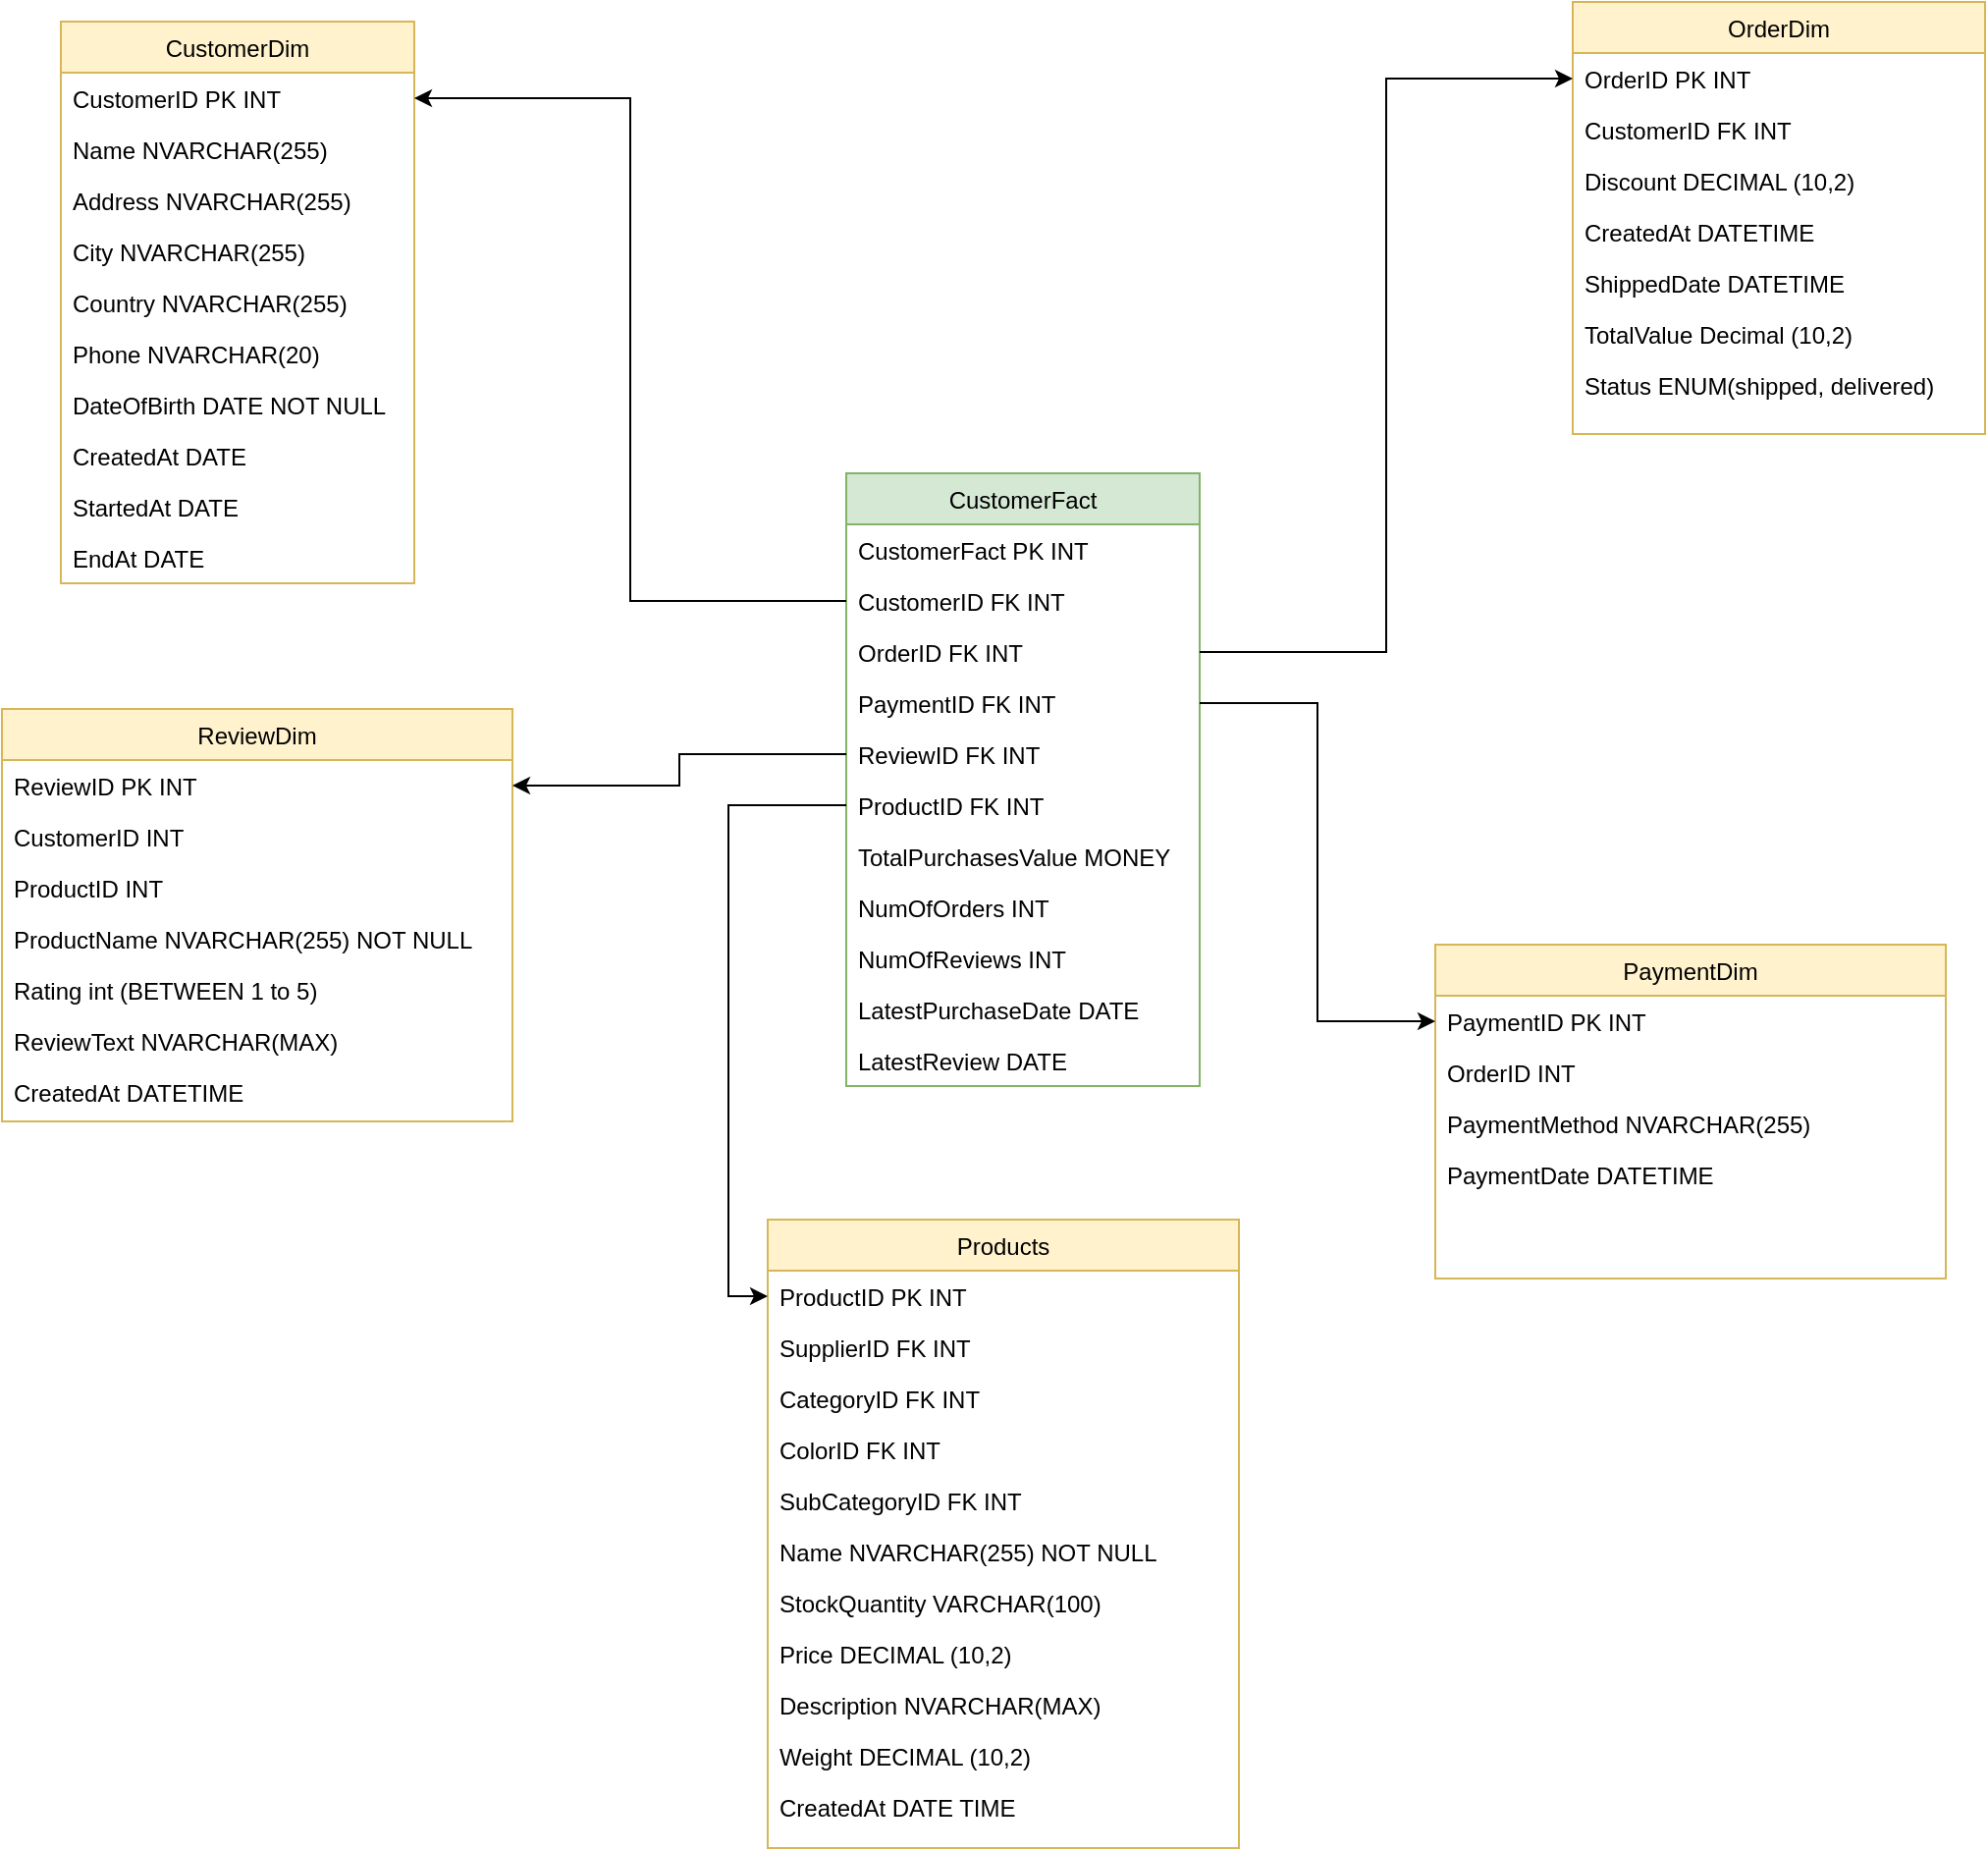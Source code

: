 <mxfile version="26.2.9">
  <diagram name="Page-1" id="Xc4G4QgOa8WYtgTiWpyU">
    <mxGraphModel dx="1950" dy="1574" grid="1" gridSize="10" guides="1" tooltips="1" connect="1" arrows="1" fold="1" page="1" pageScale="1" pageWidth="827" pageHeight="1169" math="0" shadow="0">
      <root>
        <mxCell id="0" />
        <mxCell id="1" parent="0" />
        <mxCell id="snwVZUiGdkBFRitPu1Vy-1" value="CustomerFact" style="swimlane;fontStyle=0;align=center;verticalAlign=top;childLayout=stackLayout;horizontal=1;startSize=26;horizontalStack=0;resizeParent=1;resizeLast=0;collapsible=1;marginBottom=0;rounded=0;shadow=0;strokeWidth=1;fillColor=#d5e8d4;strokeColor=#82b366;" vertex="1" parent="1">
          <mxGeometry x="-360" y="370" width="180" height="312" as="geometry">
            <mxRectangle x="130" y="380" width="160" height="26" as="alternateBounds" />
          </mxGeometry>
        </mxCell>
        <mxCell id="snwVZUiGdkBFRitPu1Vy-2" value="CustomerFact PK INT" style="text;align=left;verticalAlign=top;spacingLeft=4;spacingRight=4;overflow=hidden;rotatable=0;points=[[0,0.5],[1,0.5]];portConstraint=eastwest;" vertex="1" parent="snwVZUiGdkBFRitPu1Vy-1">
          <mxGeometry y="26" width="180" height="26" as="geometry" />
        </mxCell>
        <mxCell id="snwVZUiGdkBFRitPu1Vy-4" value="CustomerID FK INT" style="text;align=left;verticalAlign=top;spacingLeft=4;spacingRight=4;overflow=hidden;rotatable=0;points=[[0,0.5],[1,0.5]];portConstraint=eastwest;" vertex="1" parent="snwVZUiGdkBFRitPu1Vy-1">
          <mxGeometry y="52" width="180" height="26" as="geometry" />
        </mxCell>
        <mxCell id="snwVZUiGdkBFRitPu1Vy-3" value="OrderID FK INT" style="text;align=left;verticalAlign=top;spacingLeft=4;spacingRight=4;overflow=hidden;rotatable=0;points=[[0,0.5],[1,0.5]];portConstraint=eastwest;rounded=0;shadow=0;html=0;" vertex="1" parent="snwVZUiGdkBFRitPu1Vy-1">
          <mxGeometry y="78" width="180" height="26" as="geometry" />
        </mxCell>
        <mxCell id="snwVZUiGdkBFRitPu1Vy-11" value="PaymentID FK INT" style="text;align=left;verticalAlign=top;spacingLeft=4;spacingRight=4;overflow=hidden;rotatable=0;points=[[0,0.5],[1,0.5]];portConstraint=eastwest;" vertex="1" parent="snwVZUiGdkBFRitPu1Vy-1">
          <mxGeometry y="104" width="180" height="26" as="geometry" />
        </mxCell>
        <mxCell id="snwVZUiGdkBFRitPu1Vy-5" value="ReviewID FK INT" style="text;align=left;verticalAlign=top;spacingLeft=4;spacingRight=4;overflow=hidden;rotatable=0;points=[[0,0.5],[1,0.5]];portConstraint=eastwest;" vertex="1" parent="snwVZUiGdkBFRitPu1Vy-1">
          <mxGeometry y="130" width="180" height="26" as="geometry" />
        </mxCell>
        <mxCell id="snwVZUiGdkBFRitPu1Vy-101" value="ProductID FK INT" style="text;align=left;verticalAlign=top;spacingLeft=4;spacingRight=4;overflow=hidden;rotatable=0;points=[[0,0.5],[1,0.5]];portConstraint=eastwest;" vertex="1" parent="snwVZUiGdkBFRitPu1Vy-1">
          <mxGeometry y="156" width="180" height="26" as="geometry" />
        </mxCell>
        <mxCell id="snwVZUiGdkBFRitPu1Vy-8" value="TotalPurchasesValue MONEY" style="text;align=left;verticalAlign=top;spacingLeft=4;spacingRight=4;overflow=hidden;rotatable=0;points=[[0,0.5],[1,0.5]];portConstraint=eastwest;" vertex="1" parent="snwVZUiGdkBFRitPu1Vy-1">
          <mxGeometry y="182" width="180" height="26" as="geometry" />
        </mxCell>
        <mxCell id="snwVZUiGdkBFRitPu1Vy-13" value="NumOfOrders INT" style="text;align=left;verticalAlign=top;spacingLeft=4;spacingRight=4;overflow=hidden;rotatable=0;points=[[0,0.5],[1,0.5]];portConstraint=eastwest;" vertex="1" parent="snwVZUiGdkBFRitPu1Vy-1">
          <mxGeometry y="208" width="180" height="26" as="geometry" />
        </mxCell>
        <mxCell id="snwVZUiGdkBFRitPu1Vy-72" value="NumOfReviews INT" style="text;align=left;verticalAlign=top;spacingLeft=4;spacingRight=4;overflow=hidden;rotatable=0;points=[[0,0.5],[1,0.5]];portConstraint=eastwest;" vertex="1" parent="snwVZUiGdkBFRitPu1Vy-1">
          <mxGeometry y="234" width="180" height="26" as="geometry" />
        </mxCell>
        <mxCell id="snwVZUiGdkBFRitPu1Vy-12" value="LatestPurchaseDate DATE" style="text;align=left;verticalAlign=top;spacingLeft=4;spacingRight=4;overflow=hidden;rotatable=0;points=[[0,0.5],[1,0.5]];portConstraint=eastwest;" vertex="1" parent="snwVZUiGdkBFRitPu1Vy-1">
          <mxGeometry y="260" width="180" height="26" as="geometry" />
        </mxCell>
        <mxCell id="snwVZUiGdkBFRitPu1Vy-81" value="LatestReview DATE" style="text;align=left;verticalAlign=top;spacingLeft=4;spacingRight=4;overflow=hidden;rotatable=0;points=[[0,0.5],[1,0.5]];portConstraint=eastwest;" vertex="1" parent="snwVZUiGdkBFRitPu1Vy-1">
          <mxGeometry y="286" width="180" height="26" as="geometry" />
        </mxCell>
        <mxCell id="snwVZUiGdkBFRitPu1Vy-39" value="OrderDim" style="swimlane;fontStyle=0;align=center;verticalAlign=top;childLayout=stackLayout;horizontal=1;startSize=26;horizontalStack=0;resizeParent=1;resizeLast=0;collapsible=1;marginBottom=0;rounded=0;shadow=0;strokeWidth=1;fillColor=#fff2cc;strokeColor=#d6b656;" vertex="1" parent="1">
          <mxGeometry x="10" y="130" width="210" height="220" as="geometry">
            <mxRectangle x="130" y="380" width="160" height="26" as="alternateBounds" />
          </mxGeometry>
        </mxCell>
        <mxCell id="snwVZUiGdkBFRitPu1Vy-40" value="OrderID PK INT" style="text;align=left;verticalAlign=top;spacingLeft=4;spacingRight=4;overflow=hidden;rotatable=0;points=[[0,0.5],[1,0.5]];portConstraint=eastwest;" vertex="1" parent="snwVZUiGdkBFRitPu1Vy-39">
          <mxGeometry y="26" width="210" height="26" as="geometry" />
        </mxCell>
        <mxCell id="snwVZUiGdkBFRitPu1Vy-41" value="CustomerID FK INT " style="text;align=left;verticalAlign=top;spacingLeft=4;spacingRight=4;overflow=hidden;rotatable=0;points=[[0,0.5],[1,0.5]];portConstraint=eastwest;rounded=0;shadow=0;html=0;" vertex="1" parent="snwVZUiGdkBFRitPu1Vy-39">
          <mxGeometry y="52" width="210" height="26" as="geometry" />
        </mxCell>
        <mxCell id="snwVZUiGdkBFRitPu1Vy-42" value="Discount DECIMAL (10,2)" style="text;align=left;verticalAlign=top;spacingLeft=4;spacingRight=4;overflow=hidden;rotatable=0;points=[[0,0.5],[1,0.5]];portConstraint=eastwest;" vertex="1" parent="snwVZUiGdkBFRitPu1Vy-39">
          <mxGeometry y="78" width="210" height="26" as="geometry" />
        </mxCell>
        <mxCell id="snwVZUiGdkBFRitPu1Vy-43" value="CreatedAt DATETIME" style="text;align=left;verticalAlign=top;spacingLeft=4;spacingRight=4;overflow=hidden;rotatable=0;points=[[0,0.5],[1,0.5]];portConstraint=eastwest;" vertex="1" parent="snwVZUiGdkBFRitPu1Vy-39">
          <mxGeometry y="104" width="210" height="26" as="geometry" />
        </mxCell>
        <mxCell id="snwVZUiGdkBFRitPu1Vy-44" value="ShippedDate DATETIME" style="text;align=left;verticalAlign=top;spacingLeft=4;spacingRight=4;overflow=hidden;rotatable=0;points=[[0,0.5],[1,0.5]];portConstraint=eastwest;" vertex="1" parent="snwVZUiGdkBFRitPu1Vy-39">
          <mxGeometry y="130" width="210" height="26" as="geometry" />
        </mxCell>
        <mxCell id="snwVZUiGdkBFRitPu1Vy-45" value="TotalValue Decimal (10,2)" style="text;align=left;verticalAlign=top;spacingLeft=4;spacingRight=4;overflow=hidden;rotatable=0;points=[[0,0.5],[1,0.5]];portConstraint=eastwest;" vertex="1" parent="snwVZUiGdkBFRitPu1Vy-39">
          <mxGeometry y="156" width="210" height="26" as="geometry" />
        </mxCell>
        <mxCell id="snwVZUiGdkBFRitPu1Vy-98" value="Status ENUM(shipped, delivered)" style="text;align=left;verticalAlign=top;spacingLeft=4;spacingRight=4;overflow=hidden;rotatable=0;points=[[0,0.5],[1,0.5]];portConstraint=eastwest;" vertex="1" parent="snwVZUiGdkBFRitPu1Vy-39">
          <mxGeometry y="182" width="210" height="26" as="geometry" />
        </mxCell>
        <mxCell id="snwVZUiGdkBFRitPu1Vy-49" value="CustomerDim" style="swimlane;fontStyle=0;align=center;verticalAlign=top;childLayout=stackLayout;horizontal=1;startSize=26;horizontalStack=0;resizeParent=1;resizeLast=0;collapsible=1;marginBottom=0;rounded=0;shadow=0;strokeWidth=1;fillColor=#fff2cc;strokeColor=#d6b656;" vertex="1" parent="1">
          <mxGeometry x="-760" y="140" width="180" height="286" as="geometry">
            <mxRectangle x="130" y="380" width="160" height="26" as="alternateBounds" />
          </mxGeometry>
        </mxCell>
        <mxCell id="snwVZUiGdkBFRitPu1Vy-50" value="CustomerID PK INT" style="text;align=left;verticalAlign=top;spacingLeft=4;spacingRight=4;overflow=hidden;rotatable=0;points=[[0,0.5],[1,0.5]];portConstraint=eastwest;" vertex="1" parent="snwVZUiGdkBFRitPu1Vy-49">
          <mxGeometry y="26" width="180" height="26" as="geometry" />
        </mxCell>
        <mxCell id="snwVZUiGdkBFRitPu1Vy-52" value="Name NVARCHAR(255)" style="text;align=left;verticalAlign=top;spacingLeft=4;spacingRight=4;overflow=hidden;rotatable=0;points=[[0,0.5],[1,0.5]];portConstraint=eastwest;" vertex="1" parent="snwVZUiGdkBFRitPu1Vy-49">
          <mxGeometry y="52" width="180" height="26" as="geometry" />
        </mxCell>
        <mxCell id="snwVZUiGdkBFRitPu1Vy-53" value="Address NVARCHAR(255)" style="text;align=left;verticalAlign=top;spacingLeft=4;spacingRight=4;overflow=hidden;rotatable=0;points=[[0,0.5],[1,0.5]];portConstraint=eastwest;" vertex="1" parent="snwVZUiGdkBFRitPu1Vy-49">
          <mxGeometry y="78" width="180" height="26" as="geometry" />
        </mxCell>
        <mxCell id="snwVZUiGdkBFRitPu1Vy-54" value="City NVARCHAR(255)" style="text;align=left;verticalAlign=top;spacingLeft=4;spacingRight=4;overflow=hidden;rotatable=0;points=[[0,0.5],[1,0.5]];portConstraint=eastwest;" vertex="1" parent="snwVZUiGdkBFRitPu1Vy-49">
          <mxGeometry y="104" width="180" height="26" as="geometry" />
        </mxCell>
        <mxCell id="snwVZUiGdkBFRitPu1Vy-51" value="Country NVARCHAR(255)" style="text;align=left;verticalAlign=top;spacingLeft=4;spacingRight=4;overflow=hidden;rotatable=0;points=[[0,0.5],[1,0.5]];portConstraint=eastwest;" vertex="1" parent="snwVZUiGdkBFRitPu1Vy-49">
          <mxGeometry y="130" width="180" height="26" as="geometry" />
        </mxCell>
        <mxCell id="snwVZUiGdkBFRitPu1Vy-55" value="Phone NVARCHAR(20)" style="text;align=left;verticalAlign=top;spacingLeft=4;spacingRight=4;overflow=hidden;rotatable=0;points=[[0,0.5],[1,0.5]];portConstraint=eastwest;" vertex="1" parent="snwVZUiGdkBFRitPu1Vy-49">
          <mxGeometry y="156" width="180" height="26" as="geometry" />
        </mxCell>
        <mxCell id="snwVZUiGdkBFRitPu1Vy-56" value="DateOfBirth DATE NOT NULL" style="text;align=left;verticalAlign=top;spacingLeft=4;spacingRight=4;overflow=hidden;rotatable=0;points=[[0,0.5],[1,0.5]];portConstraint=eastwest;" vertex="1" parent="snwVZUiGdkBFRitPu1Vy-49">
          <mxGeometry y="182" width="180" height="26" as="geometry" />
        </mxCell>
        <mxCell id="snwVZUiGdkBFRitPu1Vy-57" value="CreatedAt DATE" style="text;align=left;verticalAlign=top;spacingLeft=4;spacingRight=4;overflow=hidden;rotatable=0;points=[[0,0.5],[1,0.5]];portConstraint=eastwest;" vertex="1" parent="snwVZUiGdkBFRitPu1Vy-49">
          <mxGeometry y="208" width="180" height="26" as="geometry" />
        </mxCell>
        <mxCell id="snwVZUiGdkBFRitPu1Vy-58" value="StartedAt DATE" style="text;align=left;verticalAlign=top;spacingLeft=4;spacingRight=4;overflow=hidden;rotatable=0;points=[[0,0.5],[1,0.5]];portConstraint=eastwest;" vertex="1" parent="snwVZUiGdkBFRitPu1Vy-49">
          <mxGeometry y="234" width="180" height="26" as="geometry" />
        </mxCell>
        <mxCell id="snwVZUiGdkBFRitPu1Vy-59" value="EndAt DATE" style="text;align=left;verticalAlign=top;spacingLeft=4;spacingRight=4;overflow=hidden;rotatable=0;points=[[0,0.5],[1,0.5]];portConstraint=eastwest;" vertex="1" parent="snwVZUiGdkBFRitPu1Vy-49">
          <mxGeometry y="260" width="180" height="26" as="geometry" />
        </mxCell>
        <mxCell id="snwVZUiGdkBFRitPu1Vy-60" value="PaymentDim" style="swimlane;fontStyle=0;align=center;verticalAlign=top;childLayout=stackLayout;horizontal=1;startSize=26;horizontalStack=0;resizeParent=1;resizeLast=0;collapsible=1;marginBottom=0;rounded=0;shadow=0;strokeWidth=1;fillColor=#fff2cc;strokeColor=#d6b656;" vertex="1" parent="1">
          <mxGeometry x="-60" y="610" width="260" height="170" as="geometry">
            <mxRectangle x="130" y="380" width="160" height="26" as="alternateBounds" />
          </mxGeometry>
        </mxCell>
        <mxCell id="snwVZUiGdkBFRitPu1Vy-61" value="PaymentID PK INT" style="text;align=left;verticalAlign=top;spacingLeft=4;spacingRight=4;overflow=hidden;rotatable=0;points=[[0,0.5],[1,0.5]];portConstraint=eastwest;" vertex="1" parent="snwVZUiGdkBFRitPu1Vy-60">
          <mxGeometry y="26" width="260" height="26" as="geometry" />
        </mxCell>
        <mxCell id="snwVZUiGdkBFRitPu1Vy-62" value="OrderID INT" style="text;align=left;verticalAlign=top;spacingLeft=4;spacingRight=4;overflow=hidden;rotatable=0;points=[[0,0.5],[1,0.5]];portConstraint=eastwest;" vertex="1" parent="snwVZUiGdkBFRitPu1Vy-60">
          <mxGeometry y="52" width="260" height="26" as="geometry" />
        </mxCell>
        <mxCell id="snwVZUiGdkBFRitPu1Vy-63" value="PaymentMethod NVARCHAR(255)" style="text;align=left;verticalAlign=top;spacingLeft=4;spacingRight=4;overflow=hidden;rotatable=0;points=[[0,0.5],[1,0.5]];portConstraint=eastwest;" vertex="1" parent="snwVZUiGdkBFRitPu1Vy-60">
          <mxGeometry y="78" width="260" height="26" as="geometry" />
        </mxCell>
        <mxCell id="snwVZUiGdkBFRitPu1Vy-64" value="PaymentDate DATETIME" style="text;align=left;verticalAlign=top;spacingLeft=4;spacingRight=4;overflow=hidden;rotatable=0;points=[[0,0.5],[1,0.5]];portConstraint=eastwest;" vertex="1" parent="snwVZUiGdkBFRitPu1Vy-60">
          <mxGeometry y="104" width="260" height="26" as="geometry" />
        </mxCell>
        <mxCell id="snwVZUiGdkBFRitPu1Vy-65" value="ReviewDim" style="swimlane;fontStyle=0;align=center;verticalAlign=top;childLayout=stackLayout;horizontal=1;startSize=26;horizontalStack=0;resizeParent=1;resizeLast=0;collapsible=1;marginBottom=0;rounded=0;shadow=0;strokeWidth=1;fillColor=#fff2cc;strokeColor=#d6b656;" vertex="1" parent="1">
          <mxGeometry x="-790" y="490" width="260" height="210" as="geometry">
            <mxRectangle x="130" y="380" width="160" height="26" as="alternateBounds" />
          </mxGeometry>
        </mxCell>
        <mxCell id="snwVZUiGdkBFRitPu1Vy-66" value="ReviewID PK INT" style="text;align=left;verticalAlign=top;spacingLeft=4;spacingRight=4;overflow=hidden;rotatable=0;points=[[0,0.5],[1,0.5]];portConstraint=eastwest;" vertex="1" parent="snwVZUiGdkBFRitPu1Vy-65">
          <mxGeometry y="26" width="260" height="26" as="geometry" />
        </mxCell>
        <mxCell id="snwVZUiGdkBFRitPu1Vy-67" value="CustomerID INT" style="text;align=left;verticalAlign=top;spacingLeft=4;spacingRight=4;overflow=hidden;rotatable=0;points=[[0,0.5],[1,0.5]];portConstraint=eastwest;rounded=0;shadow=0;html=0;" vertex="1" parent="snwVZUiGdkBFRitPu1Vy-65">
          <mxGeometry y="52" width="260" height="26" as="geometry" />
        </mxCell>
        <mxCell id="snwVZUiGdkBFRitPu1Vy-68" value="ProductID INT" style="text;align=left;verticalAlign=top;spacingLeft=4;spacingRight=4;overflow=hidden;rotatable=0;points=[[0,0.5],[1,0.5]];portConstraint=eastwest;" vertex="1" parent="snwVZUiGdkBFRitPu1Vy-65">
          <mxGeometry y="78" width="260" height="26" as="geometry" />
        </mxCell>
        <mxCell id="snwVZUiGdkBFRitPu1Vy-69" value="ProductName NVARCHAR(255) NOT NULL" style="text;align=left;verticalAlign=top;spacingLeft=4;spacingRight=4;overflow=hidden;rotatable=0;points=[[0,0.5],[1,0.5]];portConstraint=eastwest;" vertex="1" parent="snwVZUiGdkBFRitPu1Vy-65">
          <mxGeometry y="104" width="260" height="26" as="geometry" />
        </mxCell>
        <mxCell id="snwVZUiGdkBFRitPu1Vy-70" value="Rating int (BETWEEN 1 to 5)" style="text;align=left;verticalAlign=top;spacingLeft=4;spacingRight=4;overflow=hidden;rotatable=0;points=[[0,0.5],[1,0.5]];portConstraint=eastwest;" vertex="1" parent="snwVZUiGdkBFRitPu1Vy-65">
          <mxGeometry y="130" width="260" height="26" as="geometry" />
        </mxCell>
        <mxCell id="snwVZUiGdkBFRitPu1Vy-71" value="ReviewText NVARCHAR(MAX)" style="text;align=left;verticalAlign=top;spacingLeft=4;spacingRight=4;overflow=hidden;rotatable=0;points=[[0,0.5],[1,0.5]];portConstraint=eastwest;" vertex="1" parent="snwVZUiGdkBFRitPu1Vy-65">
          <mxGeometry y="156" width="260" height="26" as="geometry" />
        </mxCell>
        <mxCell id="snwVZUiGdkBFRitPu1Vy-73" value="CreatedAt DATETIME" style="text;align=left;verticalAlign=top;spacingLeft=4;spacingRight=4;overflow=hidden;rotatable=0;points=[[0,0.5],[1,0.5]];portConstraint=eastwest;" vertex="1" parent="snwVZUiGdkBFRitPu1Vy-65">
          <mxGeometry y="182" width="260" height="26" as="geometry" />
        </mxCell>
        <mxCell id="snwVZUiGdkBFRitPu1Vy-82" style="edgeStyle=orthogonalEdgeStyle;rounded=0;orthogonalLoop=1;jettySize=auto;html=1;exitX=0;exitY=0.5;exitDx=0;exitDy=0;entryX=1;entryY=0.5;entryDx=0;entryDy=0;" edge="1" parent="1" source="snwVZUiGdkBFRitPu1Vy-5" target="snwVZUiGdkBFRitPu1Vy-66">
          <mxGeometry relative="1" as="geometry" />
        </mxCell>
        <mxCell id="snwVZUiGdkBFRitPu1Vy-83" style="edgeStyle=orthogonalEdgeStyle;rounded=0;orthogonalLoop=1;jettySize=auto;html=1;exitX=1;exitY=0.5;exitDx=0;exitDy=0;entryX=0;entryY=0.5;entryDx=0;entryDy=0;" edge="1" parent="1" source="snwVZUiGdkBFRitPu1Vy-11" target="snwVZUiGdkBFRitPu1Vy-61">
          <mxGeometry relative="1" as="geometry" />
        </mxCell>
        <mxCell id="snwVZUiGdkBFRitPu1Vy-84" style="edgeStyle=orthogonalEdgeStyle;rounded=0;orthogonalLoop=1;jettySize=auto;html=1;exitX=1;exitY=0.5;exitDx=0;exitDy=0;entryX=0;entryY=0.5;entryDx=0;entryDy=0;" edge="1" parent="1" source="snwVZUiGdkBFRitPu1Vy-3" target="snwVZUiGdkBFRitPu1Vy-40">
          <mxGeometry relative="1" as="geometry" />
        </mxCell>
        <mxCell id="snwVZUiGdkBFRitPu1Vy-85" style="edgeStyle=orthogonalEdgeStyle;rounded=0;orthogonalLoop=1;jettySize=auto;html=1;exitX=0;exitY=0.5;exitDx=0;exitDy=0;entryX=1;entryY=0.5;entryDx=0;entryDy=0;" edge="1" parent="1" source="snwVZUiGdkBFRitPu1Vy-4" target="snwVZUiGdkBFRitPu1Vy-50">
          <mxGeometry relative="1" as="geometry" />
        </mxCell>
        <mxCell id="snwVZUiGdkBFRitPu1Vy-86" value="Products" style="swimlane;fontStyle=0;align=center;verticalAlign=top;childLayout=stackLayout;horizontal=1;startSize=26;horizontalStack=0;resizeParent=1;resizeLast=0;collapsible=1;marginBottom=0;rounded=0;shadow=0;strokeWidth=1;fillColor=#fff2cc;strokeColor=#d6b656;" vertex="1" parent="1">
          <mxGeometry x="-400" y="750" width="240" height="320" as="geometry">
            <mxRectangle x="130" y="380" width="160" height="26" as="alternateBounds" />
          </mxGeometry>
        </mxCell>
        <mxCell id="snwVZUiGdkBFRitPu1Vy-87" value="ProductID PK INT" style="text;align=left;verticalAlign=top;spacingLeft=4;spacingRight=4;overflow=hidden;rotatable=0;points=[[0,0.5],[1,0.5]];portConstraint=eastwest;" vertex="1" parent="snwVZUiGdkBFRitPu1Vy-86">
          <mxGeometry y="26" width="240" height="26" as="geometry" />
        </mxCell>
        <mxCell id="snwVZUiGdkBFRitPu1Vy-88" value="SupplierID FK INT" style="text;align=left;verticalAlign=top;spacingLeft=4;spacingRight=4;overflow=hidden;rotatable=0;points=[[0,0.5],[1,0.5]];portConstraint=eastwest;" vertex="1" parent="snwVZUiGdkBFRitPu1Vy-86">
          <mxGeometry y="52" width="240" height="26" as="geometry" />
        </mxCell>
        <mxCell id="snwVZUiGdkBFRitPu1Vy-89" value="CategoryID FK INT" style="text;align=left;verticalAlign=top;spacingLeft=4;spacingRight=4;overflow=hidden;rotatable=0;points=[[0,0.5],[1,0.5]];portConstraint=eastwest;" vertex="1" parent="snwVZUiGdkBFRitPu1Vy-86">
          <mxGeometry y="78" width="240" height="26" as="geometry" />
        </mxCell>
        <mxCell id="snwVZUiGdkBFRitPu1Vy-90" value="ColorID FK INT" style="text;align=left;verticalAlign=top;spacingLeft=4;spacingRight=4;overflow=hidden;rotatable=0;points=[[0,0.5],[1,0.5]];portConstraint=eastwest;" vertex="1" parent="snwVZUiGdkBFRitPu1Vy-86">
          <mxGeometry y="104" width="240" height="26" as="geometry" />
        </mxCell>
        <mxCell id="snwVZUiGdkBFRitPu1Vy-91" value="SubCategoryID FK INT" style="text;align=left;verticalAlign=top;spacingLeft=4;spacingRight=4;overflow=hidden;rotatable=0;points=[[0,0.5],[1,0.5]];portConstraint=eastwest;" vertex="1" parent="snwVZUiGdkBFRitPu1Vy-86">
          <mxGeometry y="130" width="240" height="26" as="geometry" />
        </mxCell>
        <mxCell id="snwVZUiGdkBFRitPu1Vy-92" value="Name NVARCHAR(255) NOT NULL" style="text;align=left;verticalAlign=top;spacingLeft=4;spacingRight=4;overflow=hidden;rotatable=0;points=[[0,0.5],[1,0.5]];portConstraint=eastwest;" vertex="1" parent="snwVZUiGdkBFRitPu1Vy-86">
          <mxGeometry y="156" width="240" height="26" as="geometry" />
        </mxCell>
        <mxCell id="snwVZUiGdkBFRitPu1Vy-93" value="StockQuantity VARCHAR(100)" style="text;align=left;verticalAlign=top;spacingLeft=4;spacingRight=4;overflow=hidden;rotatable=0;points=[[0,0.5],[1,0.5]];portConstraint=eastwest;" vertex="1" parent="snwVZUiGdkBFRitPu1Vy-86">
          <mxGeometry y="182" width="240" height="26" as="geometry" />
        </mxCell>
        <mxCell id="snwVZUiGdkBFRitPu1Vy-94" value="Price DECIMAL (10,2)" style="text;align=left;verticalAlign=top;spacingLeft=4;spacingRight=4;overflow=hidden;rotatable=0;points=[[0,0.5],[1,0.5]];portConstraint=eastwest;" vertex="1" parent="snwVZUiGdkBFRitPu1Vy-86">
          <mxGeometry y="208" width="240" height="26" as="geometry" />
        </mxCell>
        <mxCell id="snwVZUiGdkBFRitPu1Vy-95" value="Description NVARCHAR(MAX)" style="text;align=left;verticalAlign=top;spacingLeft=4;spacingRight=4;overflow=hidden;rotatable=0;points=[[0,0.5],[1,0.5]];portConstraint=eastwest;" vertex="1" parent="snwVZUiGdkBFRitPu1Vy-86">
          <mxGeometry y="234" width="240" height="26" as="geometry" />
        </mxCell>
        <mxCell id="snwVZUiGdkBFRitPu1Vy-96" value="Weight DECIMAL (10,2)" style="text;align=left;verticalAlign=top;spacingLeft=4;spacingRight=4;overflow=hidden;rotatable=0;points=[[0,0.5],[1,0.5]];portConstraint=eastwest;" vertex="1" parent="snwVZUiGdkBFRitPu1Vy-86">
          <mxGeometry y="260" width="240" height="26" as="geometry" />
        </mxCell>
        <mxCell id="snwVZUiGdkBFRitPu1Vy-97" value="CreatedAt DATE TIME" style="text;align=left;verticalAlign=top;spacingLeft=4;spacingRight=4;overflow=hidden;rotatable=0;points=[[0,0.5],[1,0.5]];portConstraint=eastwest;" vertex="1" parent="snwVZUiGdkBFRitPu1Vy-86">
          <mxGeometry y="286" width="240" height="26" as="geometry" />
        </mxCell>
        <mxCell id="snwVZUiGdkBFRitPu1Vy-102" style="edgeStyle=orthogonalEdgeStyle;rounded=0;orthogonalLoop=1;jettySize=auto;html=1;exitX=0;exitY=0.5;exitDx=0;exitDy=0;entryX=0;entryY=0.5;entryDx=0;entryDy=0;" edge="1" parent="1" source="snwVZUiGdkBFRitPu1Vy-101" target="snwVZUiGdkBFRitPu1Vy-87">
          <mxGeometry relative="1" as="geometry" />
        </mxCell>
      </root>
    </mxGraphModel>
  </diagram>
</mxfile>

